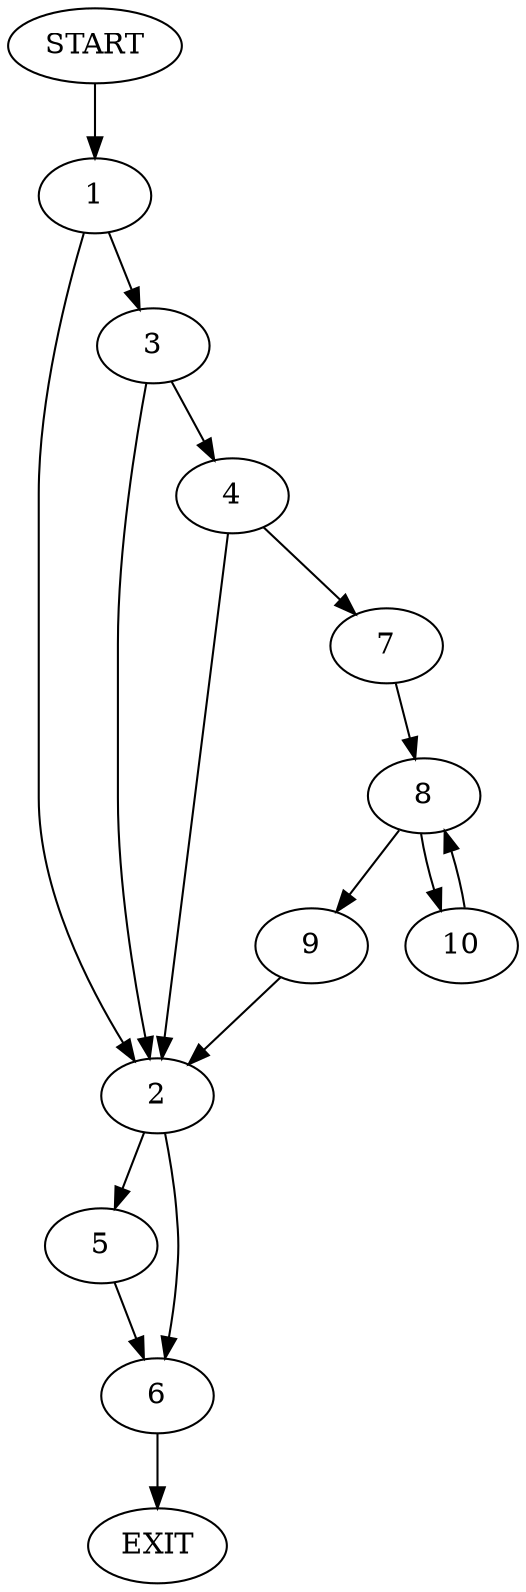 digraph {
0 [label="START"]
11 [label="EXIT"]
0 -> 1
1 -> 2
1 -> 3
3 -> 2
3 -> 4
2 -> 5
2 -> 6
4 -> 7
4 -> 2
7 -> 8
8 -> 9
8 -> 10
10 -> 8
9 -> 2
5 -> 6
6 -> 11
}
